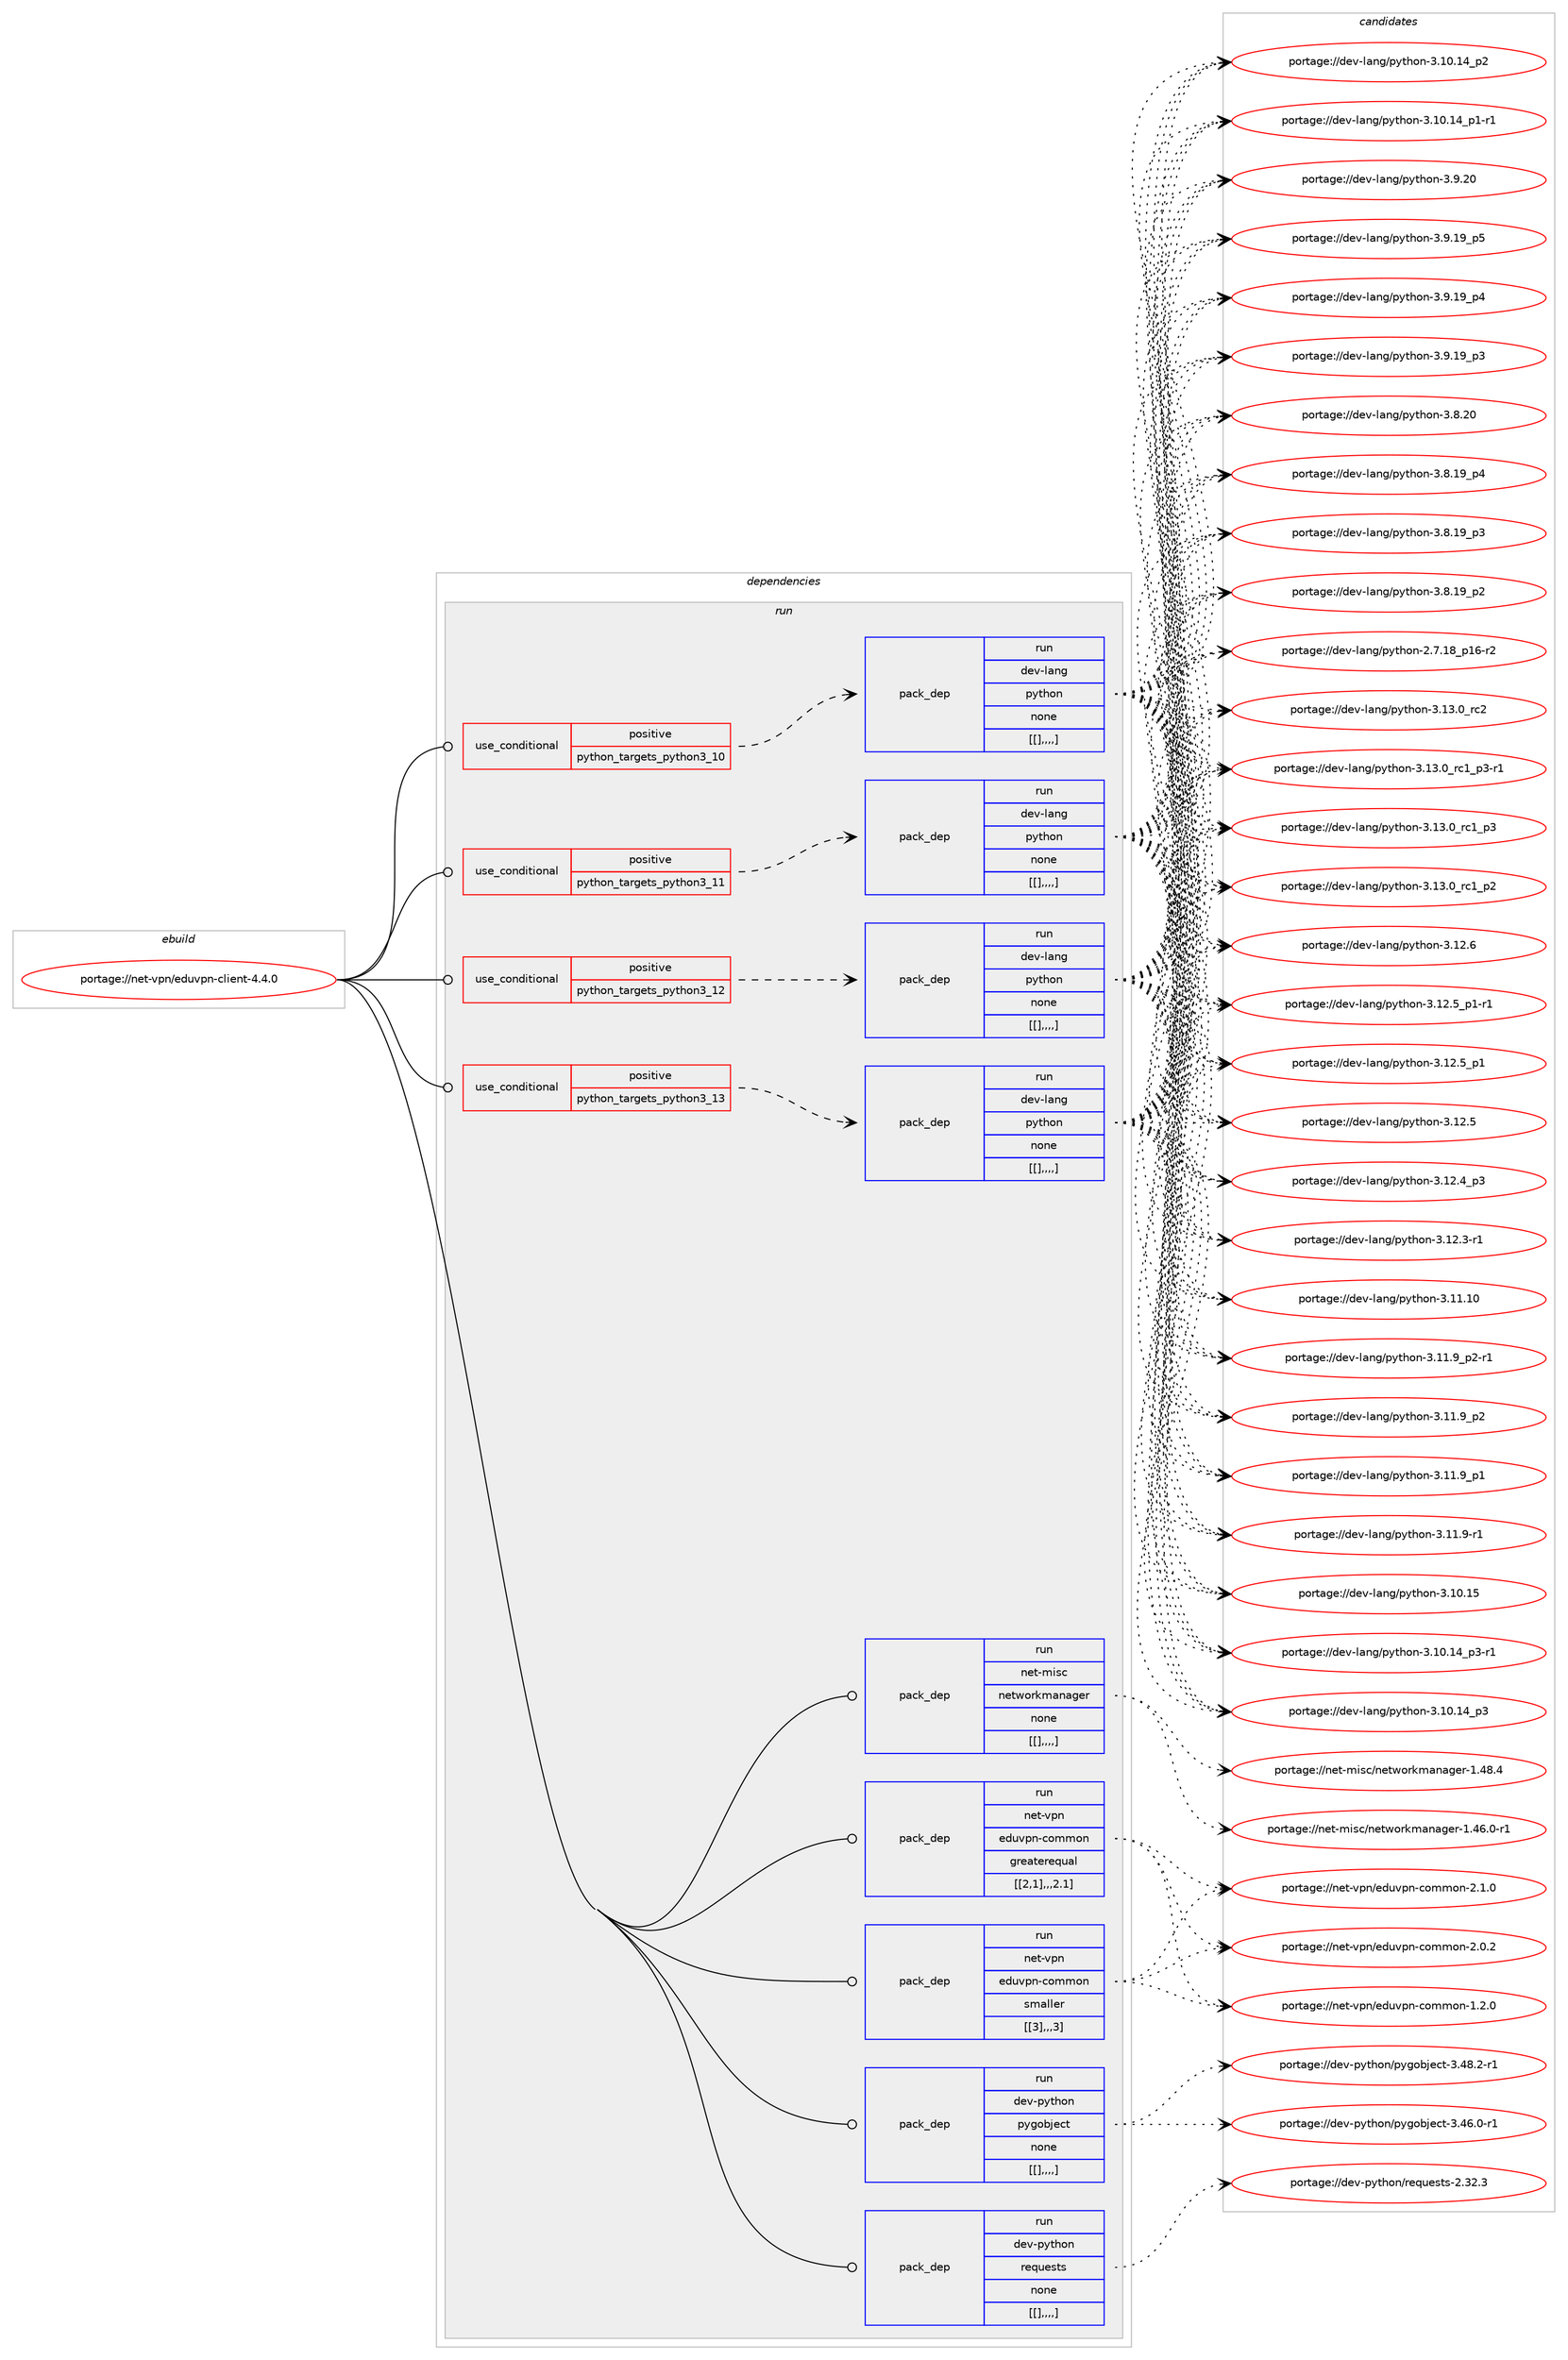 digraph prolog {

# *************
# Graph options
# *************

newrank=true;
concentrate=true;
compound=true;
graph [rankdir=LR,fontname=Helvetica,fontsize=10,ranksep=1.5];#, ranksep=2.5, nodesep=0.2];
edge  [arrowhead=vee];
node  [fontname=Helvetica,fontsize=10];

# **********
# The ebuild
# **********

subgraph cluster_leftcol {
color=gray;
label=<<i>ebuild</i>>;
id [label="portage://net-vpn/eduvpn-client-4.4.0", color=red, width=4, href="../net-vpn/eduvpn-client-4.4.0.svg"];
}

# ****************
# The dependencies
# ****************

subgraph cluster_midcol {
color=gray;
label=<<i>dependencies</i>>;
subgraph cluster_compile {
fillcolor="#eeeeee";
style=filled;
label=<<i>compile</i>>;
}
subgraph cluster_compileandrun {
fillcolor="#eeeeee";
style=filled;
label=<<i>compile and run</i>>;
}
subgraph cluster_run {
fillcolor="#eeeeee";
style=filled;
label=<<i>run</i>>;
subgraph cond105833 {
dependency401822 [label=<<TABLE BORDER="0" CELLBORDER="1" CELLSPACING="0" CELLPADDING="4"><TR><TD ROWSPAN="3" CELLPADDING="10">use_conditional</TD></TR><TR><TD>positive</TD></TR><TR><TD>python_targets_python3_10</TD></TR></TABLE>>, shape=none, color=red];
subgraph pack293056 {
dependency401823 [label=<<TABLE BORDER="0" CELLBORDER="1" CELLSPACING="0" CELLPADDING="4" WIDTH="220"><TR><TD ROWSPAN="6" CELLPADDING="30">pack_dep</TD></TR><TR><TD WIDTH="110">run</TD></TR><TR><TD>dev-lang</TD></TR><TR><TD>python</TD></TR><TR><TD>none</TD></TR><TR><TD>[[],,,,]</TD></TR></TABLE>>, shape=none, color=blue];
}
dependency401822:e -> dependency401823:w [weight=20,style="dashed",arrowhead="vee"];
}
id:e -> dependency401822:w [weight=20,style="solid",arrowhead="odot"];
subgraph cond105834 {
dependency401824 [label=<<TABLE BORDER="0" CELLBORDER="1" CELLSPACING="0" CELLPADDING="4"><TR><TD ROWSPAN="3" CELLPADDING="10">use_conditional</TD></TR><TR><TD>positive</TD></TR><TR><TD>python_targets_python3_11</TD></TR></TABLE>>, shape=none, color=red];
subgraph pack293057 {
dependency401825 [label=<<TABLE BORDER="0" CELLBORDER="1" CELLSPACING="0" CELLPADDING="4" WIDTH="220"><TR><TD ROWSPAN="6" CELLPADDING="30">pack_dep</TD></TR><TR><TD WIDTH="110">run</TD></TR><TR><TD>dev-lang</TD></TR><TR><TD>python</TD></TR><TR><TD>none</TD></TR><TR><TD>[[],,,,]</TD></TR></TABLE>>, shape=none, color=blue];
}
dependency401824:e -> dependency401825:w [weight=20,style="dashed",arrowhead="vee"];
}
id:e -> dependency401824:w [weight=20,style="solid",arrowhead="odot"];
subgraph cond105835 {
dependency401826 [label=<<TABLE BORDER="0" CELLBORDER="1" CELLSPACING="0" CELLPADDING="4"><TR><TD ROWSPAN="3" CELLPADDING="10">use_conditional</TD></TR><TR><TD>positive</TD></TR><TR><TD>python_targets_python3_12</TD></TR></TABLE>>, shape=none, color=red];
subgraph pack293058 {
dependency401827 [label=<<TABLE BORDER="0" CELLBORDER="1" CELLSPACING="0" CELLPADDING="4" WIDTH="220"><TR><TD ROWSPAN="6" CELLPADDING="30">pack_dep</TD></TR><TR><TD WIDTH="110">run</TD></TR><TR><TD>dev-lang</TD></TR><TR><TD>python</TD></TR><TR><TD>none</TD></TR><TR><TD>[[],,,,]</TD></TR></TABLE>>, shape=none, color=blue];
}
dependency401826:e -> dependency401827:w [weight=20,style="dashed",arrowhead="vee"];
}
id:e -> dependency401826:w [weight=20,style="solid",arrowhead="odot"];
subgraph cond105836 {
dependency401828 [label=<<TABLE BORDER="0" CELLBORDER="1" CELLSPACING="0" CELLPADDING="4"><TR><TD ROWSPAN="3" CELLPADDING="10">use_conditional</TD></TR><TR><TD>positive</TD></TR><TR><TD>python_targets_python3_13</TD></TR></TABLE>>, shape=none, color=red];
subgraph pack293059 {
dependency401829 [label=<<TABLE BORDER="0" CELLBORDER="1" CELLSPACING="0" CELLPADDING="4" WIDTH="220"><TR><TD ROWSPAN="6" CELLPADDING="30">pack_dep</TD></TR><TR><TD WIDTH="110">run</TD></TR><TR><TD>dev-lang</TD></TR><TR><TD>python</TD></TR><TR><TD>none</TD></TR><TR><TD>[[],,,,]</TD></TR></TABLE>>, shape=none, color=blue];
}
dependency401828:e -> dependency401829:w [weight=20,style="dashed",arrowhead="vee"];
}
id:e -> dependency401828:w [weight=20,style="solid",arrowhead="odot"];
subgraph pack293060 {
dependency401830 [label=<<TABLE BORDER="0" CELLBORDER="1" CELLSPACING="0" CELLPADDING="4" WIDTH="220"><TR><TD ROWSPAN="6" CELLPADDING="30">pack_dep</TD></TR><TR><TD WIDTH="110">run</TD></TR><TR><TD>dev-python</TD></TR><TR><TD>pygobject</TD></TR><TR><TD>none</TD></TR><TR><TD>[[],,,,]</TD></TR></TABLE>>, shape=none, color=blue];
}
id:e -> dependency401830:w [weight=20,style="solid",arrowhead="odot"];
subgraph pack293061 {
dependency401831 [label=<<TABLE BORDER="0" CELLBORDER="1" CELLSPACING="0" CELLPADDING="4" WIDTH="220"><TR><TD ROWSPAN="6" CELLPADDING="30">pack_dep</TD></TR><TR><TD WIDTH="110">run</TD></TR><TR><TD>dev-python</TD></TR><TR><TD>requests</TD></TR><TR><TD>none</TD></TR><TR><TD>[[],,,,]</TD></TR></TABLE>>, shape=none, color=blue];
}
id:e -> dependency401831:w [weight=20,style="solid",arrowhead="odot"];
subgraph pack293062 {
dependency401832 [label=<<TABLE BORDER="0" CELLBORDER="1" CELLSPACING="0" CELLPADDING="4" WIDTH="220"><TR><TD ROWSPAN="6" CELLPADDING="30">pack_dep</TD></TR><TR><TD WIDTH="110">run</TD></TR><TR><TD>net-misc</TD></TR><TR><TD>networkmanager</TD></TR><TR><TD>none</TD></TR><TR><TD>[[],,,,]</TD></TR></TABLE>>, shape=none, color=blue];
}
id:e -> dependency401832:w [weight=20,style="solid",arrowhead="odot"];
subgraph pack293063 {
dependency401833 [label=<<TABLE BORDER="0" CELLBORDER="1" CELLSPACING="0" CELLPADDING="4" WIDTH="220"><TR><TD ROWSPAN="6" CELLPADDING="30">pack_dep</TD></TR><TR><TD WIDTH="110">run</TD></TR><TR><TD>net-vpn</TD></TR><TR><TD>eduvpn-common</TD></TR><TR><TD>greaterequal</TD></TR><TR><TD>[[2,1],,,2.1]</TD></TR></TABLE>>, shape=none, color=blue];
}
id:e -> dependency401833:w [weight=20,style="solid",arrowhead="odot"];
subgraph pack293064 {
dependency401834 [label=<<TABLE BORDER="0" CELLBORDER="1" CELLSPACING="0" CELLPADDING="4" WIDTH="220"><TR><TD ROWSPAN="6" CELLPADDING="30">pack_dep</TD></TR><TR><TD WIDTH="110">run</TD></TR><TR><TD>net-vpn</TD></TR><TR><TD>eduvpn-common</TD></TR><TR><TD>smaller</TD></TR><TR><TD>[[3],,,3]</TD></TR></TABLE>>, shape=none, color=blue];
}
id:e -> dependency401834:w [weight=20,style="solid",arrowhead="odot"];
}
}

# **************
# The candidates
# **************

subgraph cluster_choices {
rank=same;
color=gray;
label=<<i>candidates</i>>;

subgraph choice293056 {
color=black;
nodesep=1;
choice10010111845108971101034711212111610411111045514649514648951149950 [label="portage://dev-lang/python-3.13.0_rc2", color=red, width=4,href="../dev-lang/python-3.13.0_rc2.svg"];
choice1001011184510897110103471121211161041111104551464951464895114994995112514511449 [label="portage://dev-lang/python-3.13.0_rc1_p3-r1", color=red, width=4,href="../dev-lang/python-3.13.0_rc1_p3-r1.svg"];
choice100101118451089711010347112121116104111110455146495146489511499499511251 [label="portage://dev-lang/python-3.13.0_rc1_p3", color=red, width=4,href="../dev-lang/python-3.13.0_rc1_p3.svg"];
choice100101118451089711010347112121116104111110455146495146489511499499511250 [label="portage://dev-lang/python-3.13.0_rc1_p2", color=red, width=4,href="../dev-lang/python-3.13.0_rc1_p2.svg"];
choice10010111845108971101034711212111610411111045514649504654 [label="portage://dev-lang/python-3.12.6", color=red, width=4,href="../dev-lang/python-3.12.6.svg"];
choice1001011184510897110103471121211161041111104551464950465395112494511449 [label="portage://dev-lang/python-3.12.5_p1-r1", color=red, width=4,href="../dev-lang/python-3.12.5_p1-r1.svg"];
choice100101118451089711010347112121116104111110455146495046539511249 [label="portage://dev-lang/python-3.12.5_p1", color=red, width=4,href="../dev-lang/python-3.12.5_p1.svg"];
choice10010111845108971101034711212111610411111045514649504653 [label="portage://dev-lang/python-3.12.5", color=red, width=4,href="../dev-lang/python-3.12.5.svg"];
choice100101118451089711010347112121116104111110455146495046529511251 [label="portage://dev-lang/python-3.12.4_p3", color=red, width=4,href="../dev-lang/python-3.12.4_p3.svg"];
choice100101118451089711010347112121116104111110455146495046514511449 [label="portage://dev-lang/python-3.12.3-r1", color=red, width=4,href="../dev-lang/python-3.12.3-r1.svg"];
choice1001011184510897110103471121211161041111104551464949464948 [label="portage://dev-lang/python-3.11.10", color=red, width=4,href="../dev-lang/python-3.11.10.svg"];
choice1001011184510897110103471121211161041111104551464949465795112504511449 [label="portage://dev-lang/python-3.11.9_p2-r1", color=red, width=4,href="../dev-lang/python-3.11.9_p2-r1.svg"];
choice100101118451089711010347112121116104111110455146494946579511250 [label="portage://dev-lang/python-3.11.9_p2", color=red, width=4,href="../dev-lang/python-3.11.9_p2.svg"];
choice100101118451089711010347112121116104111110455146494946579511249 [label="portage://dev-lang/python-3.11.9_p1", color=red, width=4,href="../dev-lang/python-3.11.9_p1.svg"];
choice100101118451089711010347112121116104111110455146494946574511449 [label="portage://dev-lang/python-3.11.9-r1", color=red, width=4,href="../dev-lang/python-3.11.9-r1.svg"];
choice1001011184510897110103471121211161041111104551464948464953 [label="portage://dev-lang/python-3.10.15", color=red, width=4,href="../dev-lang/python-3.10.15.svg"];
choice100101118451089711010347112121116104111110455146494846495295112514511449 [label="portage://dev-lang/python-3.10.14_p3-r1", color=red, width=4,href="../dev-lang/python-3.10.14_p3-r1.svg"];
choice10010111845108971101034711212111610411111045514649484649529511251 [label="portage://dev-lang/python-3.10.14_p3", color=red, width=4,href="../dev-lang/python-3.10.14_p3.svg"];
choice10010111845108971101034711212111610411111045514649484649529511250 [label="portage://dev-lang/python-3.10.14_p2", color=red, width=4,href="../dev-lang/python-3.10.14_p2.svg"];
choice100101118451089711010347112121116104111110455146494846495295112494511449 [label="portage://dev-lang/python-3.10.14_p1-r1", color=red, width=4,href="../dev-lang/python-3.10.14_p1-r1.svg"];
choice10010111845108971101034711212111610411111045514657465048 [label="portage://dev-lang/python-3.9.20", color=red, width=4,href="../dev-lang/python-3.9.20.svg"];
choice100101118451089711010347112121116104111110455146574649579511253 [label="portage://dev-lang/python-3.9.19_p5", color=red, width=4,href="../dev-lang/python-3.9.19_p5.svg"];
choice100101118451089711010347112121116104111110455146574649579511252 [label="portage://dev-lang/python-3.9.19_p4", color=red, width=4,href="../dev-lang/python-3.9.19_p4.svg"];
choice100101118451089711010347112121116104111110455146574649579511251 [label="portage://dev-lang/python-3.9.19_p3", color=red, width=4,href="../dev-lang/python-3.9.19_p3.svg"];
choice10010111845108971101034711212111610411111045514656465048 [label="portage://dev-lang/python-3.8.20", color=red, width=4,href="../dev-lang/python-3.8.20.svg"];
choice100101118451089711010347112121116104111110455146564649579511252 [label="portage://dev-lang/python-3.8.19_p4", color=red, width=4,href="../dev-lang/python-3.8.19_p4.svg"];
choice100101118451089711010347112121116104111110455146564649579511251 [label="portage://dev-lang/python-3.8.19_p3", color=red, width=4,href="../dev-lang/python-3.8.19_p3.svg"];
choice100101118451089711010347112121116104111110455146564649579511250 [label="portage://dev-lang/python-3.8.19_p2", color=red, width=4,href="../dev-lang/python-3.8.19_p2.svg"];
choice100101118451089711010347112121116104111110455046554649569511249544511450 [label="portage://dev-lang/python-2.7.18_p16-r2", color=red, width=4,href="../dev-lang/python-2.7.18_p16-r2.svg"];
dependency401823:e -> choice10010111845108971101034711212111610411111045514649514648951149950:w [style=dotted,weight="100"];
dependency401823:e -> choice1001011184510897110103471121211161041111104551464951464895114994995112514511449:w [style=dotted,weight="100"];
dependency401823:e -> choice100101118451089711010347112121116104111110455146495146489511499499511251:w [style=dotted,weight="100"];
dependency401823:e -> choice100101118451089711010347112121116104111110455146495146489511499499511250:w [style=dotted,weight="100"];
dependency401823:e -> choice10010111845108971101034711212111610411111045514649504654:w [style=dotted,weight="100"];
dependency401823:e -> choice1001011184510897110103471121211161041111104551464950465395112494511449:w [style=dotted,weight="100"];
dependency401823:e -> choice100101118451089711010347112121116104111110455146495046539511249:w [style=dotted,weight="100"];
dependency401823:e -> choice10010111845108971101034711212111610411111045514649504653:w [style=dotted,weight="100"];
dependency401823:e -> choice100101118451089711010347112121116104111110455146495046529511251:w [style=dotted,weight="100"];
dependency401823:e -> choice100101118451089711010347112121116104111110455146495046514511449:w [style=dotted,weight="100"];
dependency401823:e -> choice1001011184510897110103471121211161041111104551464949464948:w [style=dotted,weight="100"];
dependency401823:e -> choice1001011184510897110103471121211161041111104551464949465795112504511449:w [style=dotted,weight="100"];
dependency401823:e -> choice100101118451089711010347112121116104111110455146494946579511250:w [style=dotted,weight="100"];
dependency401823:e -> choice100101118451089711010347112121116104111110455146494946579511249:w [style=dotted,weight="100"];
dependency401823:e -> choice100101118451089711010347112121116104111110455146494946574511449:w [style=dotted,weight="100"];
dependency401823:e -> choice1001011184510897110103471121211161041111104551464948464953:w [style=dotted,weight="100"];
dependency401823:e -> choice100101118451089711010347112121116104111110455146494846495295112514511449:w [style=dotted,weight="100"];
dependency401823:e -> choice10010111845108971101034711212111610411111045514649484649529511251:w [style=dotted,weight="100"];
dependency401823:e -> choice10010111845108971101034711212111610411111045514649484649529511250:w [style=dotted,weight="100"];
dependency401823:e -> choice100101118451089711010347112121116104111110455146494846495295112494511449:w [style=dotted,weight="100"];
dependency401823:e -> choice10010111845108971101034711212111610411111045514657465048:w [style=dotted,weight="100"];
dependency401823:e -> choice100101118451089711010347112121116104111110455146574649579511253:w [style=dotted,weight="100"];
dependency401823:e -> choice100101118451089711010347112121116104111110455146574649579511252:w [style=dotted,weight="100"];
dependency401823:e -> choice100101118451089711010347112121116104111110455146574649579511251:w [style=dotted,weight="100"];
dependency401823:e -> choice10010111845108971101034711212111610411111045514656465048:w [style=dotted,weight="100"];
dependency401823:e -> choice100101118451089711010347112121116104111110455146564649579511252:w [style=dotted,weight="100"];
dependency401823:e -> choice100101118451089711010347112121116104111110455146564649579511251:w [style=dotted,weight="100"];
dependency401823:e -> choice100101118451089711010347112121116104111110455146564649579511250:w [style=dotted,weight="100"];
dependency401823:e -> choice100101118451089711010347112121116104111110455046554649569511249544511450:w [style=dotted,weight="100"];
}
subgraph choice293057 {
color=black;
nodesep=1;
choice10010111845108971101034711212111610411111045514649514648951149950 [label="portage://dev-lang/python-3.13.0_rc2", color=red, width=4,href="../dev-lang/python-3.13.0_rc2.svg"];
choice1001011184510897110103471121211161041111104551464951464895114994995112514511449 [label="portage://dev-lang/python-3.13.0_rc1_p3-r1", color=red, width=4,href="../dev-lang/python-3.13.0_rc1_p3-r1.svg"];
choice100101118451089711010347112121116104111110455146495146489511499499511251 [label="portage://dev-lang/python-3.13.0_rc1_p3", color=red, width=4,href="../dev-lang/python-3.13.0_rc1_p3.svg"];
choice100101118451089711010347112121116104111110455146495146489511499499511250 [label="portage://dev-lang/python-3.13.0_rc1_p2", color=red, width=4,href="../dev-lang/python-3.13.0_rc1_p2.svg"];
choice10010111845108971101034711212111610411111045514649504654 [label="portage://dev-lang/python-3.12.6", color=red, width=4,href="../dev-lang/python-3.12.6.svg"];
choice1001011184510897110103471121211161041111104551464950465395112494511449 [label="portage://dev-lang/python-3.12.5_p1-r1", color=red, width=4,href="../dev-lang/python-3.12.5_p1-r1.svg"];
choice100101118451089711010347112121116104111110455146495046539511249 [label="portage://dev-lang/python-3.12.5_p1", color=red, width=4,href="../dev-lang/python-3.12.5_p1.svg"];
choice10010111845108971101034711212111610411111045514649504653 [label="portage://dev-lang/python-3.12.5", color=red, width=4,href="../dev-lang/python-3.12.5.svg"];
choice100101118451089711010347112121116104111110455146495046529511251 [label="portage://dev-lang/python-3.12.4_p3", color=red, width=4,href="../dev-lang/python-3.12.4_p3.svg"];
choice100101118451089711010347112121116104111110455146495046514511449 [label="portage://dev-lang/python-3.12.3-r1", color=red, width=4,href="../dev-lang/python-3.12.3-r1.svg"];
choice1001011184510897110103471121211161041111104551464949464948 [label="portage://dev-lang/python-3.11.10", color=red, width=4,href="../dev-lang/python-3.11.10.svg"];
choice1001011184510897110103471121211161041111104551464949465795112504511449 [label="portage://dev-lang/python-3.11.9_p2-r1", color=red, width=4,href="../dev-lang/python-3.11.9_p2-r1.svg"];
choice100101118451089711010347112121116104111110455146494946579511250 [label="portage://dev-lang/python-3.11.9_p2", color=red, width=4,href="../dev-lang/python-3.11.9_p2.svg"];
choice100101118451089711010347112121116104111110455146494946579511249 [label="portage://dev-lang/python-3.11.9_p1", color=red, width=4,href="../dev-lang/python-3.11.9_p1.svg"];
choice100101118451089711010347112121116104111110455146494946574511449 [label="portage://dev-lang/python-3.11.9-r1", color=red, width=4,href="../dev-lang/python-3.11.9-r1.svg"];
choice1001011184510897110103471121211161041111104551464948464953 [label="portage://dev-lang/python-3.10.15", color=red, width=4,href="../dev-lang/python-3.10.15.svg"];
choice100101118451089711010347112121116104111110455146494846495295112514511449 [label="portage://dev-lang/python-3.10.14_p3-r1", color=red, width=4,href="../dev-lang/python-3.10.14_p3-r1.svg"];
choice10010111845108971101034711212111610411111045514649484649529511251 [label="portage://dev-lang/python-3.10.14_p3", color=red, width=4,href="../dev-lang/python-3.10.14_p3.svg"];
choice10010111845108971101034711212111610411111045514649484649529511250 [label="portage://dev-lang/python-3.10.14_p2", color=red, width=4,href="../dev-lang/python-3.10.14_p2.svg"];
choice100101118451089711010347112121116104111110455146494846495295112494511449 [label="portage://dev-lang/python-3.10.14_p1-r1", color=red, width=4,href="../dev-lang/python-3.10.14_p1-r1.svg"];
choice10010111845108971101034711212111610411111045514657465048 [label="portage://dev-lang/python-3.9.20", color=red, width=4,href="../dev-lang/python-3.9.20.svg"];
choice100101118451089711010347112121116104111110455146574649579511253 [label="portage://dev-lang/python-3.9.19_p5", color=red, width=4,href="../dev-lang/python-3.9.19_p5.svg"];
choice100101118451089711010347112121116104111110455146574649579511252 [label="portage://dev-lang/python-3.9.19_p4", color=red, width=4,href="../dev-lang/python-3.9.19_p4.svg"];
choice100101118451089711010347112121116104111110455146574649579511251 [label="portage://dev-lang/python-3.9.19_p3", color=red, width=4,href="../dev-lang/python-3.9.19_p3.svg"];
choice10010111845108971101034711212111610411111045514656465048 [label="portage://dev-lang/python-3.8.20", color=red, width=4,href="../dev-lang/python-3.8.20.svg"];
choice100101118451089711010347112121116104111110455146564649579511252 [label="portage://dev-lang/python-3.8.19_p4", color=red, width=4,href="../dev-lang/python-3.8.19_p4.svg"];
choice100101118451089711010347112121116104111110455146564649579511251 [label="portage://dev-lang/python-3.8.19_p3", color=red, width=4,href="../dev-lang/python-3.8.19_p3.svg"];
choice100101118451089711010347112121116104111110455146564649579511250 [label="portage://dev-lang/python-3.8.19_p2", color=red, width=4,href="../dev-lang/python-3.8.19_p2.svg"];
choice100101118451089711010347112121116104111110455046554649569511249544511450 [label="portage://dev-lang/python-2.7.18_p16-r2", color=red, width=4,href="../dev-lang/python-2.7.18_p16-r2.svg"];
dependency401825:e -> choice10010111845108971101034711212111610411111045514649514648951149950:w [style=dotted,weight="100"];
dependency401825:e -> choice1001011184510897110103471121211161041111104551464951464895114994995112514511449:w [style=dotted,weight="100"];
dependency401825:e -> choice100101118451089711010347112121116104111110455146495146489511499499511251:w [style=dotted,weight="100"];
dependency401825:e -> choice100101118451089711010347112121116104111110455146495146489511499499511250:w [style=dotted,weight="100"];
dependency401825:e -> choice10010111845108971101034711212111610411111045514649504654:w [style=dotted,weight="100"];
dependency401825:e -> choice1001011184510897110103471121211161041111104551464950465395112494511449:w [style=dotted,weight="100"];
dependency401825:e -> choice100101118451089711010347112121116104111110455146495046539511249:w [style=dotted,weight="100"];
dependency401825:e -> choice10010111845108971101034711212111610411111045514649504653:w [style=dotted,weight="100"];
dependency401825:e -> choice100101118451089711010347112121116104111110455146495046529511251:w [style=dotted,weight="100"];
dependency401825:e -> choice100101118451089711010347112121116104111110455146495046514511449:w [style=dotted,weight="100"];
dependency401825:e -> choice1001011184510897110103471121211161041111104551464949464948:w [style=dotted,weight="100"];
dependency401825:e -> choice1001011184510897110103471121211161041111104551464949465795112504511449:w [style=dotted,weight="100"];
dependency401825:e -> choice100101118451089711010347112121116104111110455146494946579511250:w [style=dotted,weight="100"];
dependency401825:e -> choice100101118451089711010347112121116104111110455146494946579511249:w [style=dotted,weight="100"];
dependency401825:e -> choice100101118451089711010347112121116104111110455146494946574511449:w [style=dotted,weight="100"];
dependency401825:e -> choice1001011184510897110103471121211161041111104551464948464953:w [style=dotted,weight="100"];
dependency401825:e -> choice100101118451089711010347112121116104111110455146494846495295112514511449:w [style=dotted,weight="100"];
dependency401825:e -> choice10010111845108971101034711212111610411111045514649484649529511251:w [style=dotted,weight="100"];
dependency401825:e -> choice10010111845108971101034711212111610411111045514649484649529511250:w [style=dotted,weight="100"];
dependency401825:e -> choice100101118451089711010347112121116104111110455146494846495295112494511449:w [style=dotted,weight="100"];
dependency401825:e -> choice10010111845108971101034711212111610411111045514657465048:w [style=dotted,weight="100"];
dependency401825:e -> choice100101118451089711010347112121116104111110455146574649579511253:w [style=dotted,weight="100"];
dependency401825:e -> choice100101118451089711010347112121116104111110455146574649579511252:w [style=dotted,weight="100"];
dependency401825:e -> choice100101118451089711010347112121116104111110455146574649579511251:w [style=dotted,weight="100"];
dependency401825:e -> choice10010111845108971101034711212111610411111045514656465048:w [style=dotted,weight="100"];
dependency401825:e -> choice100101118451089711010347112121116104111110455146564649579511252:w [style=dotted,weight="100"];
dependency401825:e -> choice100101118451089711010347112121116104111110455146564649579511251:w [style=dotted,weight="100"];
dependency401825:e -> choice100101118451089711010347112121116104111110455146564649579511250:w [style=dotted,weight="100"];
dependency401825:e -> choice100101118451089711010347112121116104111110455046554649569511249544511450:w [style=dotted,weight="100"];
}
subgraph choice293058 {
color=black;
nodesep=1;
choice10010111845108971101034711212111610411111045514649514648951149950 [label="portage://dev-lang/python-3.13.0_rc2", color=red, width=4,href="../dev-lang/python-3.13.0_rc2.svg"];
choice1001011184510897110103471121211161041111104551464951464895114994995112514511449 [label="portage://dev-lang/python-3.13.0_rc1_p3-r1", color=red, width=4,href="../dev-lang/python-3.13.0_rc1_p3-r1.svg"];
choice100101118451089711010347112121116104111110455146495146489511499499511251 [label="portage://dev-lang/python-3.13.0_rc1_p3", color=red, width=4,href="../dev-lang/python-3.13.0_rc1_p3.svg"];
choice100101118451089711010347112121116104111110455146495146489511499499511250 [label="portage://dev-lang/python-3.13.0_rc1_p2", color=red, width=4,href="../dev-lang/python-3.13.0_rc1_p2.svg"];
choice10010111845108971101034711212111610411111045514649504654 [label="portage://dev-lang/python-3.12.6", color=red, width=4,href="../dev-lang/python-3.12.6.svg"];
choice1001011184510897110103471121211161041111104551464950465395112494511449 [label="portage://dev-lang/python-3.12.5_p1-r1", color=red, width=4,href="../dev-lang/python-3.12.5_p1-r1.svg"];
choice100101118451089711010347112121116104111110455146495046539511249 [label="portage://dev-lang/python-3.12.5_p1", color=red, width=4,href="../dev-lang/python-3.12.5_p1.svg"];
choice10010111845108971101034711212111610411111045514649504653 [label="portage://dev-lang/python-3.12.5", color=red, width=4,href="../dev-lang/python-3.12.5.svg"];
choice100101118451089711010347112121116104111110455146495046529511251 [label="portage://dev-lang/python-3.12.4_p3", color=red, width=4,href="../dev-lang/python-3.12.4_p3.svg"];
choice100101118451089711010347112121116104111110455146495046514511449 [label="portage://dev-lang/python-3.12.3-r1", color=red, width=4,href="../dev-lang/python-3.12.3-r1.svg"];
choice1001011184510897110103471121211161041111104551464949464948 [label="portage://dev-lang/python-3.11.10", color=red, width=4,href="../dev-lang/python-3.11.10.svg"];
choice1001011184510897110103471121211161041111104551464949465795112504511449 [label="portage://dev-lang/python-3.11.9_p2-r1", color=red, width=4,href="../dev-lang/python-3.11.9_p2-r1.svg"];
choice100101118451089711010347112121116104111110455146494946579511250 [label="portage://dev-lang/python-3.11.9_p2", color=red, width=4,href="../dev-lang/python-3.11.9_p2.svg"];
choice100101118451089711010347112121116104111110455146494946579511249 [label="portage://dev-lang/python-3.11.9_p1", color=red, width=4,href="../dev-lang/python-3.11.9_p1.svg"];
choice100101118451089711010347112121116104111110455146494946574511449 [label="portage://dev-lang/python-3.11.9-r1", color=red, width=4,href="../dev-lang/python-3.11.9-r1.svg"];
choice1001011184510897110103471121211161041111104551464948464953 [label="portage://dev-lang/python-3.10.15", color=red, width=4,href="../dev-lang/python-3.10.15.svg"];
choice100101118451089711010347112121116104111110455146494846495295112514511449 [label="portage://dev-lang/python-3.10.14_p3-r1", color=red, width=4,href="../dev-lang/python-3.10.14_p3-r1.svg"];
choice10010111845108971101034711212111610411111045514649484649529511251 [label="portage://dev-lang/python-3.10.14_p3", color=red, width=4,href="../dev-lang/python-3.10.14_p3.svg"];
choice10010111845108971101034711212111610411111045514649484649529511250 [label="portage://dev-lang/python-3.10.14_p2", color=red, width=4,href="../dev-lang/python-3.10.14_p2.svg"];
choice100101118451089711010347112121116104111110455146494846495295112494511449 [label="portage://dev-lang/python-3.10.14_p1-r1", color=red, width=4,href="../dev-lang/python-3.10.14_p1-r1.svg"];
choice10010111845108971101034711212111610411111045514657465048 [label="portage://dev-lang/python-3.9.20", color=red, width=4,href="../dev-lang/python-3.9.20.svg"];
choice100101118451089711010347112121116104111110455146574649579511253 [label="portage://dev-lang/python-3.9.19_p5", color=red, width=4,href="../dev-lang/python-3.9.19_p5.svg"];
choice100101118451089711010347112121116104111110455146574649579511252 [label="portage://dev-lang/python-3.9.19_p4", color=red, width=4,href="../dev-lang/python-3.9.19_p4.svg"];
choice100101118451089711010347112121116104111110455146574649579511251 [label="portage://dev-lang/python-3.9.19_p3", color=red, width=4,href="../dev-lang/python-3.9.19_p3.svg"];
choice10010111845108971101034711212111610411111045514656465048 [label="portage://dev-lang/python-3.8.20", color=red, width=4,href="../dev-lang/python-3.8.20.svg"];
choice100101118451089711010347112121116104111110455146564649579511252 [label="portage://dev-lang/python-3.8.19_p4", color=red, width=4,href="../dev-lang/python-3.8.19_p4.svg"];
choice100101118451089711010347112121116104111110455146564649579511251 [label="portage://dev-lang/python-3.8.19_p3", color=red, width=4,href="../dev-lang/python-3.8.19_p3.svg"];
choice100101118451089711010347112121116104111110455146564649579511250 [label="portage://dev-lang/python-3.8.19_p2", color=red, width=4,href="../dev-lang/python-3.8.19_p2.svg"];
choice100101118451089711010347112121116104111110455046554649569511249544511450 [label="portage://dev-lang/python-2.7.18_p16-r2", color=red, width=4,href="../dev-lang/python-2.7.18_p16-r2.svg"];
dependency401827:e -> choice10010111845108971101034711212111610411111045514649514648951149950:w [style=dotted,weight="100"];
dependency401827:e -> choice1001011184510897110103471121211161041111104551464951464895114994995112514511449:w [style=dotted,weight="100"];
dependency401827:e -> choice100101118451089711010347112121116104111110455146495146489511499499511251:w [style=dotted,weight="100"];
dependency401827:e -> choice100101118451089711010347112121116104111110455146495146489511499499511250:w [style=dotted,weight="100"];
dependency401827:e -> choice10010111845108971101034711212111610411111045514649504654:w [style=dotted,weight="100"];
dependency401827:e -> choice1001011184510897110103471121211161041111104551464950465395112494511449:w [style=dotted,weight="100"];
dependency401827:e -> choice100101118451089711010347112121116104111110455146495046539511249:w [style=dotted,weight="100"];
dependency401827:e -> choice10010111845108971101034711212111610411111045514649504653:w [style=dotted,weight="100"];
dependency401827:e -> choice100101118451089711010347112121116104111110455146495046529511251:w [style=dotted,weight="100"];
dependency401827:e -> choice100101118451089711010347112121116104111110455146495046514511449:w [style=dotted,weight="100"];
dependency401827:e -> choice1001011184510897110103471121211161041111104551464949464948:w [style=dotted,weight="100"];
dependency401827:e -> choice1001011184510897110103471121211161041111104551464949465795112504511449:w [style=dotted,weight="100"];
dependency401827:e -> choice100101118451089711010347112121116104111110455146494946579511250:w [style=dotted,weight="100"];
dependency401827:e -> choice100101118451089711010347112121116104111110455146494946579511249:w [style=dotted,weight="100"];
dependency401827:e -> choice100101118451089711010347112121116104111110455146494946574511449:w [style=dotted,weight="100"];
dependency401827:e -> choice1001011184510897110103471121211161041111104551464948464953:w [style=dotted,weight="100"];
dependency401827:e -> choice100101118451089711010347112121116104111110455146494846495295112514511449:w [style=dotted,weight="100"];
dependency401827:e -> choice10010111845108971101034711212111610411111045514649484649529511251:w [style=dotted,weight="100"];
dependency401827:e -> choice10010111845108971101034711212111610411111045514649484649529511250:w [style=dotted,weight="100"];
dependency401827:e -> choice100101118451089711010347112121116104111110455146494846495295112494511449:w [style=dotted,weight="100"];
dependency401827:e -> choice10010111845108971101034711212111610411111045514657465048:w [style=dotted,weight="100"];
dependency401827:e -> choice100101118451089711010347112121116104111110455146574649579511253:w [style=dotted,weight="100"];
dependency401827:e -> choice100101118451089711010347112121116104111110455146574649579511252:w [style=dotted,weight="100"];
dependency401827:e -> choice100101118451089711010347112121116104111110455146574649579511251:w [style=dotted,weight="100"];
dependency401827:e -> choice10010111845108971101034711212111610411111045514656465048:w [style=dotted,weight="100"];
dependency401827:e -> choice100101118451089711010347112121116104111110455146564649579511252:w [style=dotted,weight="100"];
dependency401827:e -> choice100101118451089711010347112121116104111110455146564649579511251:w [style=dotted,weight="100"];
dependency401827:e -> choice100101118451089711010347112121116104111110455146564649579511250:w [style=dotted,weight="100"];
dependency401827:e -> choice100101118451089711010347112121116104111110455046554649569511249544511450:w [style=dotted,weight="100"];
}
subgraph choice293059 {
color=black;
nodesep=1;
choice10010111845108971101034711212111610411111045514649514648951149950 [label="portage://dev-lang/python-3.13.0_rc2", color=red, width=4,href="../dev-lang/python-3.13.0_rc2.svg"];
choice1001011184510897110103471121211161041111104551464951464895114994995112514511449 [label="portage://dev-lang/python-3.13.0_rc1_p3-r1", color=red, width=4,href="../dev-lang/python-3.13.0_rc1_p3-r1.svg"];
choice100101118451089711010347112121116104111110455146495146489511499499511251 [label="portage://dev-lang/python-3.13.0_rc1_p3", color=red, width=4,href="../dev-lang/python-3.13.0_rc1_p3.svg"];
choice100101118451089711010347112121116104111110455146495146489511499499511250 [label="portage://dev-lang/python-3.13.0_rc1_p2", color=red, width=4,href="../dev-lang/python-3.13.0_rc1_p2.svg"];
choice10010111845108971101034711212111610411111045514649504654 [label="portage://dev-lang/python-3.12.6", color=red, width=4,href="../dev-lang/python-3.12.6.svg"];
choice1001011184510897110103471121211161041111104551464950465395112494511449 [label="portage://dev-lang/python-3.12.5_p1-r1", color=red, width=4,href="../dev-lang/python-3.12.5_p1-r1.svg"];
choice100101118451089711010347112121116104111110455146495046539511249 [label="portage://dev-lang/python-3.12.5_p1", color=red, width=4,href="../dev-lang/python-3.12.5_p1.svg"];
choice10010111845108971101034711212111610411111045514649504653 [label="portage://dev-lang/python-3.12.5", color=red, width=4,href="../dev-lang/python-3.12.5.svg"];
choice100101118451089711010347112121116104111110455146495046529511251 [label="portage://dev-lang/python-3.12.4_p3", color=red, width=4,href="../dev-lang/python-3.12.4_p3.svg"];
choice100101118451089711010347112121116104111110455146495046514511449 [label="portage://dev-lang/python-3.12.3-r1", color=red, width=4,href="../dev-lang/python-3.12.3-r1.svg"];
choice1001011184510897110103471121211161041111104551464949464948 [label="portage://dev-lang/python-3.11.10", color=red, width=4,href="../dev-lang/python-3.11.10.svg"];
choice1001011184510897110103471121211161041111104551464949465795112504511449 [label="portage://dev-lang/python-3.11.9_p2-r1", color=red, width=4,href="../dev-lang/python-3.11.9_p2-r1.svg"];
choice100101118451089711010347112121116104111110455146494946579511250 [label="portage://dev-lang/python-3.11.9_p2", color=red, width=4,href="../dev-lang/python-3.11.9_p2.svg"];
choice100101118451089711010347112121116104111110455146494946579511249 [label="portage://dev-lang/python-3.11.9_p1", color=red, width=4,href="../dev-lang/python-3.11.9_p1.svg"];
choice100101118451089711010347112121116104111110455146494946574511449 [label="portage://dev-lang/python-3.11.9-r1", color=red, width=4,href="../dev-lang/python-3.11.9-r1.svg"];
choice1001011184510897110103471121211161041111104551464948464953 [label="portage://dev-lang/python-3.10.15", color=red, width=4,href="../dev-lang/python-3.10.15.svg"];
choice100101118451089711010347112121116104111110455146494846495295112514511449 [label="portage://dev-lang/python-3.10.14_p3-r1", color=red, width=4,href="../dev-lang/python-3.10.14_p3-r1.svg"];
choice10010111845108971101034711212111610411111045514649484649529511251 [label="portage://dev-lang/python-3.10.14_p3", color=red, width=4,href="../dev-lang/python-3.10.14_p3.svg"];
choice10010111845108971101034711212111610411111045514649484649529511250 [label="portage://dev-lang/python-3.10.14_p2", color=red, width=4,href="../dev-lang/python-3.10.14_p2.svg"];
choice100101118451089711010347112121116104111110455146494846495295112494511449 [label="portage://dev-lang/python-3.10.14_p1-r1", color=red, width=4,href="../dev-lang/python-3.10.14_p1-r1.svg"];
choice10010111845108971101034711212111610411111045514657465048 [label="portage://dev-lang/python-3.9.20", color=red, width=4,href="../dev-lang/python-3.9.20.svg"];
choice100101118451089711010347112121116104111110455146574649579511253 [label="portage://dev-lang/python-3.9.19_p5", color=red, width=4,href="../dev-lang/python-3.9.19_p5.svg"];
choice100101118451089711010347112121116104111110455146574649579511252 [label="portage://dev-lang/python-3.9.19_p4", color=red, width=4,href="../dev-lang/python-3.9.19_p4.svg"];
choice100101118451089711010347112121116104111110455146574649579511251 [label="portage://dev-lang/python-3.9.19_p3", color=red, width=4,href="../dev-lang/python-3.9.19_p3.svg"];
choice10010111845108971101034711212111610411111045514656465048 [label="portage://dev-lang/python-3.8.20", color=red, width=4,href="../dev-lang/python-3.8.20.svg"];
choice100101118451089711010347112121116104111110455146564649579511252 [label="portage://dev-lang/python-3.8.19_p4", color=red, width=4,href="../dev-lang/python-3.8.19_p4.svg"];
choice100101118451089711010347112121116104111110455146564649579511251 [label="portage://dev-lang/python-3.8.19_p3", color=red, width=4,href="../dev-lang/python-3.8.19_p3.svg"];
choice100101118451089711010347112121116104111110455146564649579511250 [label="portage://dev-lang/python-3.8.19_p2", color=red, width=4,href="../dev-lang/python-3.8.19_p2.svg"];
choice100101118451089711010347112121116104111110455046554649569511249544511450 [label="portage://dev-lang/python-2.7.18_p16-r2", color=red, width=4,href="../dev-lang/python-2.7.18_p16-r2.svg"];
dependency401829:e -> choice10010111845108971101034711212111610411111045514649514648951149950:w [style=dotted,weight="100"];
dependency401829:e -> choice1001011184510897110103471121211161041111104551464951464895114994995112514511449:w [style=dotted,weight="100"];
dependency401829:e -> choice100101118451089711010347112121116104111110455146495146489511499499511251:w [style=dotted,weight="100"];
dependency401829:e -> choice100101118451089711010347112121116104111110455146495146489511499499511250:w [style=dotted,weight="100"];
dependency401829:e -> choice10010111845108971101034711212111610411111045514649504654:w [style=dotted,weight="100"];
dependency401829:e -> choice1001011184510897110103471121211161041111104551464950465395112494511449:w [style=dotted,weight="100"];
dependency401829:e -> choice100101118451089711010347112121116104111110455146495046539511249:w [style=dotted,weight="100"];
dependency401829:e -> choice10010111845108971101034711212111610411111045514649504653:w [style=dotted,weight="100"];
dependency401829:e -> choice100101118451089711010347112121116104111110455146495046529511251:w [style=dotted,weight="100"];
dependency401829:e -> choice100101118451089711010347112121116104111110455146495046514511449:w [style=dotted,weight="100"];
dependency401829:e -> choice1001011184510897110103471121211161041111104551464949464948:w [style=dotted,weight="100"];
dependency401829:e -> choice1001011184510897110103471121211161041111104551464949465795112504511449:w [style=dotted,weight="100"];
dependency401829:e -> choice100101118451089711010347112121116104111110455146494946579511250:w [style=dotted,weight="100"];
dependency401829:e -> choice100101118451089711010347112121116104111110455146494946579511249:w [style=dotted,weight="100"];
dependency401829:e -> choice100101118451089711010347112121116104111110455146494946574511449:w [style=dotted,weight="100"];
dependency401829:e -> choice1001011184510897110103471121211161041111104551464948464953:w [style=dotted,weight="100"];
dependency401829:e -> choice100101118451089711010347112121116104111110455146494846495295112514511449:w [style=dotted,weight="100"];
dependency401829:e -> choice10010111845108971101034711212111610411111045514649484649529511251:w [style=dotted,weight="100"];
dependency401829:e -> choice10010111845108971101034711212111610411111045514649484649529511250:w [style=dotted,weight="100"];
dependency401829:e -> choice100101118451089711010347112121116104111110455146494846495295112494511449:w [style=dotted,weight="100"];
dependency401829:e -> choice10010111845108971101034711212111610411111045514657465048:w [style=dotted,weight="100"];
dependency401829:e -> choice100101118451089711010347112121116104111110455146574649579511253:w [style=dotted,weight="100"];
dependency401829:e -> choice100101118451089711010347112121116104111110455146574649579511252:w [style=dotted,weight="100"];
dependency401829:e -> choice100101118451089711010347112121116104111110455146574649579511251:w [style=dotted,weight="100"];
dependency401829:e -> choice10010111845108971101034711212111610411111045514656465048:w [style=dotted,weight="100"];
dependency401829:e -> choice100101118451089711010347112121116104111110455146564649579511252:w [style=dotted,weight="100"];
dependency401829:e -> choice100101118451089711010347112121116104111110455146564649579511251:w [style=dotted,weight="100"];
dependency401829:e -> choice100101118451089711010347112121116104111110455146564649579511250:w [style=dotted,weight="100"];
dependency401829:e -> choice100101118451089711010347112121116104111110455046554649569511249544511450:w [style=dotted,weight="100"];
}
subgraph choice293060 {
color=black;
nodesep=1;
choice10010111845112121116104111110471121211031119810610199116455146525646504511449 [label="portage://dev-python/pygobject-3.48.2-r1", color=red, width=4,href="../dev-python/pygobject-3.48.2-r1.svg"];
choice10010111845112121116104111110471121211031119810610199116455146525446484511449 [label="portage://dev-python/pygobject-3.46.0-r1", color=red, width=4,href="../dev-python/pygobject-3.46.0-r1.svg"];
dependency401830:e -> choice10010111845112121116104111110471121211031119810610199116455146525646504511449:w [style=dotted,weight="100"];
dependency401830:e -> choice10010111845112121116104111110471121211031119810610199116455146525446484511449:w [style=dotted,weight="100"];
}
subgraph choice293061 {
color=black;
nodesep=1;
choice100101118451121211161041111104711410111311710111511611545504651504651 [label="portage://dev-python/requests-2.32.3", color=red, width=4,href="../dev-python/requests-2.32.3.svg"];
dependency401831:e -> choice100101118451121211161041111104711410111311710111511611545504651504651:w [style=dotted,weight="100"];
}
subgraph choice293062 {
color=black;
nodesep=1;
choice110101116451091051159947110101116119111114107109971109710310111445494652564652 [label="portage://net-misc/networkmanager-1.48.4", color=red, width=4,href="../net-misc/networkmanager-1.48.4.svg"];
choice1101011164510910511599471101011161191111141071099711097103101114454946525446484511449 [label="portage://net-misc/networkmanager-1.46.0-r1", color=red, width=4,href="../net-misc/networkmanager-1.46.0-r1.svg"];
dependency401832:e -> choice110101116451091051159947110101116119111114107109971109710310111445494652564652:w [style=dotted,weight="100"];
dependency401832:e -> choice1101011164510910511599471101011161191111141071099711097103101114454946525446484511449:w [style=dotted,weight="100"];
}
subgraph choice293063 {
color=black;
nodesep=1;
choice11010111645118112110471011001171181121104599111109109111110455046494648 [label="portage://net-vpn/eduvpn-common-2.1.0", color=red, width=4,href="../net-vpn/eduvpn-common-2.1.0.svg"];
choice11010111645118112110471011001171181121104599111109109111110455046484650 [label="portage://net-vpn/eduvpn-common-2.0.2", color=red, width=4,href="../net-vpn/eduvpn-common-2.0.2.svg"];
choice11010111645118112110471011001171181121104599111109109111110454946504648 [label="portage://net-vpn/eduvpn-common-1.2.0", color=red, width=4,href="../net-vpn/eduvpn-common-1.2.0.svg"];
dependency401833:e -> choice11010111645118112110471011001171181121104599111109109111110455046494648:w [style=dotted,weight="100"];
dependency401833:e -> choice11010111645118112110471011001171181121104599111109109111110455046484650:w [style=dotted,weight="100"];
dependency401833:e -> choice11010111645118112110471011001171181121104599111109109111110454946504648:w [style=dotted,weight="100"];
}
subgraph choice293064 {
color=black;
nodesep=1;
choice11010111645118112110471011001171181121104599111109109111110455046494648 [label="portage://net-vpn/eduvpn-common-2.1.0", color=red, width=4,href="../net-vpn/eduvpn-common-2.1.0.svg"];
choice11010111645118112110471011001171181121104599111109109111110455046484650 [label="portage://net-vpn/eduvpn-common-2.0.2", color=red, width=4,href="../net-vpn/eduvpn-common-2.0.2.svg"];
choice11010111645118112110471011001171181121104599111109109111110454946504648 [label="portage://net-vpn/eduvpn-common-1.2.0", color=red, width=4,href="../net-vpn/eduvpn-common-1.2.0.svg"];
dependency401834:e -> choice11010111645118112110471011001171181121104599111109109111110455046494648:w [style=dotted,weight="100"];
dependency401834:e -> choice11010111645118112110471011001171181121104599111109109111110455046484650:w [style=dotted,weight="100"];
dependency401834:e -> choice11010111645118112110471011001171181121104599111109109111110454946504648:w [style=dotted,weight="100"];
}
}

}
